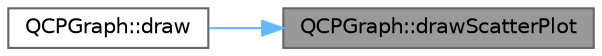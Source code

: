 digraph "QCPGraph::drawScatterPlot"
{
 // LATEX_PDF_SIZE
  bgcolor="transparent";
  edge [fontname=Helvetica,fontsize=10,labelfontname=Helvetica,labelfontsize=10];
  node [fontname=Helvetica,fontsize=10,shape=box,height=0.2,width=0.4];
  rankdir="RL";
  Node1 [label="QCPGraph::drawScatterPlot",height=0.2,width=0.4,color="gray40", fillcolor="grey60", style="filled", fontcolor="black",tooltip=" "];
  Node1 -> Node2 [dir="back",color="steelblue1",style="solid"];
  Node2 [label="QCPGraph::draw",height=0.2,width=0.4,color="grey40", fillcolor="white", style="filled",URL="$class_q_c_p_graph.html#a2b0849598f06e834b43ce18cd13bcdc3",tooltip=" "];
}
